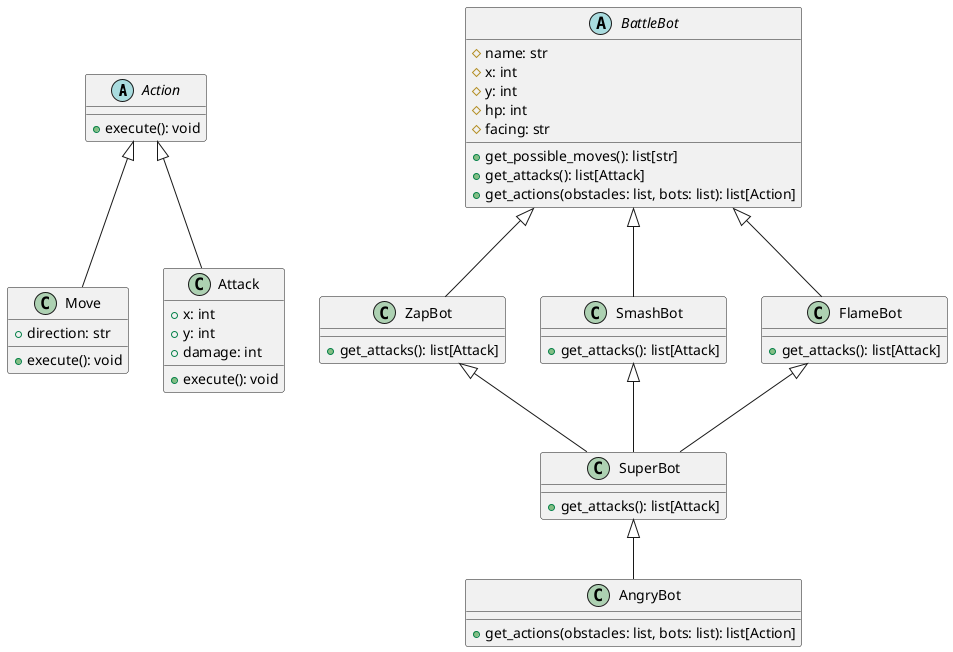 @startuml
abstract class Action {
    +execute(): void
}

class Move {
    +direction: str
    +execute(): void
}

class Attack {
    +x: int
    +y: int
    +damage: int
    +execute(): void
}

abstract class BattleBot {
    #name: str
    #x: int
    #y: int
    #hp: int
    #facing: str
    +get_possible_moves(): list[str]
    +get_attacks(): list[Attack]
    +get_actions(obstacles: list, bots: list): list[Action]
}

class ZapBot {
    +get_attacks(): list[Attack]
}

class SmashBot {
    +get_attacks(): list[Attack]
}

class FlameBot {
    +get_attacks(): list[Attack]
}

class SuperBot {
    +get_attacks(): list[Attack]
}

class AngryBot {
    +get_actions(obstacles: list, bots: list): list[Action]
}

' Inheritance relationships
Action <|-- Move
Action <|-- Attack
BattleBot <|-- ZapBot
BattleBot <|-- SmashBot
BattleBot <|-- FlameBot
ZapBot <|-- SuperBot
SmashBot <|-- SuperBot
FlameBot <|-- SuperBot
SuperBot <|-- AngryBot
@enduml